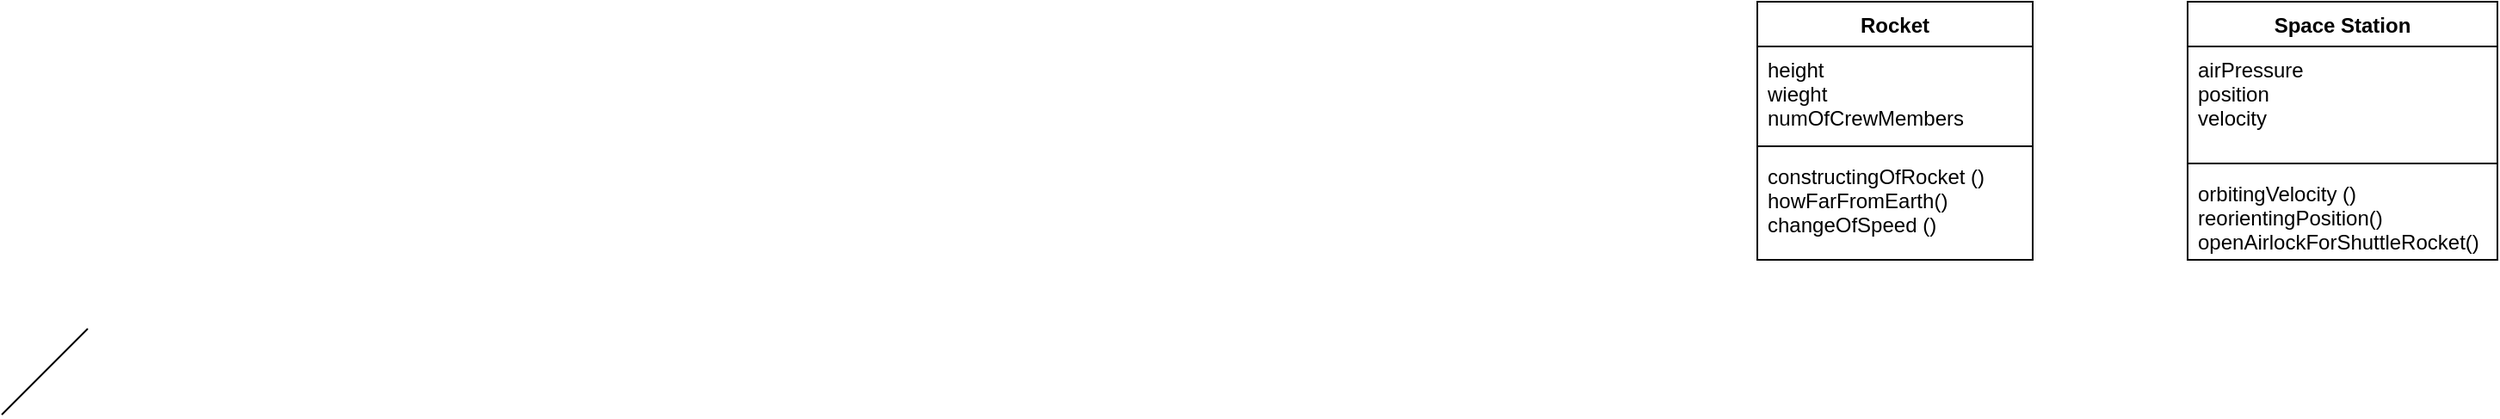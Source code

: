 <mxfile version="14.4.9" type="github">
  <diagram id="C5RBs43oDa-KdzZeNtuy" name="Page-1">
    <mxGraphModel dx="1695" dy="450" grid="1" gridSize="10" guides="1" tooltips="1" connect="1" arrows="1" fold="1" page="1" pageScale="1" pageWidth="827" pageHeight="1169" math="0" shadow="0">
      <root>
        <mxCell id="WIyWlLk6GJQsqaUBKTNV-0" />
        <mxCell id="WIyWlLk6GJQsqaUBKTNV-1" parent="WIyWlLk6GJQsqaUBKTNV-0" />
        <mxCell id="DhxXxCDYYuf4DZlw8_fZ-5" value="" style="endArrow=none;html=1;" edge="1" parent="WIyWlLk6GJQsqaUBKTNV-1">
          <mxGeometry width="50" height="50" relative="1" as="geometry">
            <mxPoint x="-800" y="480" as="sourcePoint" />
            <mxPoint x="-750" y="430" as="targetPoint" />
          </mxGeometry>
        </mxCell>
        <mxCell id="DhxXxCDYYuf4DZlw8_fZ-16" value="Space Station" style="swimlane;fontStyle=1;align=center;verticalAlign=top;childLayout=stackLayout;horizontal=1;startSize=26;horizontalStack=0;resizeParent=1;resizeParentMax=0;resizeLast=0;collapsible=1;marginBottom=0;" vertex="1" parent="WIyWlLk6GJQsqaUBKTNV-1">
          <mxGeometry x="470" y="240" width="180" height="150" as="geometry" />
        </mxCell>
        <mxCell id="DhxXxCDYYuf4DZlw8_fZ-17" value="airPressure&#xa;position&#xa;velocity" style="text;strokeColor=none;fillColor=none;align=left;verticalAlign=top;spacingLeft=4;spacingRight=4;overflow=hidden;rotatable=0;points=[[0,0.5],[1,0.5]];portConstraint=eastwest;" vertex="1" parent="DhxXxCDYYuf4DZlw8_fZ-16">
          <mxGeometry y="26" width="180" height="64" as="geometry" />
        </mxCell>
        <mxCell id="DhxXxCDYYuf4DZlw8_fZ-18" value="" style="line;strokeWidth=1;fillColor=none;align=left;verticalAlign=middle;spacingTop=-1;spacingLeft=3;spacingRight=3;rotatable=0;labelPosition=right;points=[];portConstraint=eastwest;" vertex="1" parent="DhxXxCDYYuf4DZlw8_fZ-16">
          <mxGeometry y="90" width="180" height="8" as="geometry" />
        </mxCell>
        <mxCell id="DhxXxCDYYuf4DZlw8_fZ-19" value="orbitingVelocity ()&#xa;reorientingPosition()&#xa;openAirlockForShuttleRocket()" style="text;strokeColor=none;fillColor=none;align=left;verticalAlign=top;spacingLeft=4;spacingRight=4;overflow=hidden;rotatable=0;points=[[0,0.5],[1,0.5]];portConstraint=eastwest;" vertex="1" parent="DhxXxCDYYuf4DZlw8_fZ-16">
          <mxGeometry y="98" width="180" height="52" as="geometry" />
        </mxCell>
        <mxCell id="DhxXxCDYYuf4DZlw8_fZ-24" value="Rocket" style="swimlane;fontStyle=1;align=center;verticalAlign=top;childLayout=stackLayout;horizontal=1;startSize=26;horizontalStack=0;resizeParent=1;resizeParentMax=0;resizeLast=0;collapsible=1;marginBottom=0;" vertex="1" parent="WIyWlLk6GJQsqaUBKTNV-1">
          <mxGeometry x="220" y="240" width="160" height="150" as="geometry" />
        </mxCell>
        <mxCell id="DhxXxCDYYuf4DZlw8_fZ-25" value="height&#xa;wieght&#xa;numOfCrewMembers" style="text;strokeColor=none;fillColor=none;align=left;verticalAlign=top;spacingLeft=4;spacingRight=4;overflow=hidden;rotatable=0;points=[[0,0.5],[1,0.5]];portConstraint=eastwest;" vertex="1" parent="DhxXxCDYYuf4DZlw8_fZ-24">
          <mxGeometry y="26" width="160" height="54" as="geometry" />
        </mxCell>
        <mxCell id="DhxXxCDYYuf4DZlw8_fZ-26" value="" style="line;strokeWidth=1;fillColor=none;align=left;verticalAlign=middle;spacingTop=-1;spacingLeft=3;spacingRight=3;rotatable=0;labelPosition=right;points=[];portConstraint=eastwest;" vertex="1" parent="DhxXxCDYYuf4DZlw8_fZ-24">
          <mxGeometry y="80" width="160" height="8" as="geometry" />
        </mxCell>
        <mxCell id="DhxXxCDYYuf4DZlw8_fZ-27" value="constructingOfRocket ()&#xa;howFarFromEarth()&#xa;changeOfSpeed ()" style="text;strokeColor=none;fillColor=none;align=left;verticalAlign=top;spacingLeft=4;spacingRight=4;overflow=hidden;rotatable=0;points=[[0,0.5],[1,0.5]];portConstraint=eastwest;" vertex="1" parent="DhxXxCDYYuf4DZlw8_fZ-24">
          <mxGeometry y="88" width="160" height="62" as="geometry" />
        </mxCell>
      </root>
    </mxGraphModel>
  </diagram>
</mxfile>
